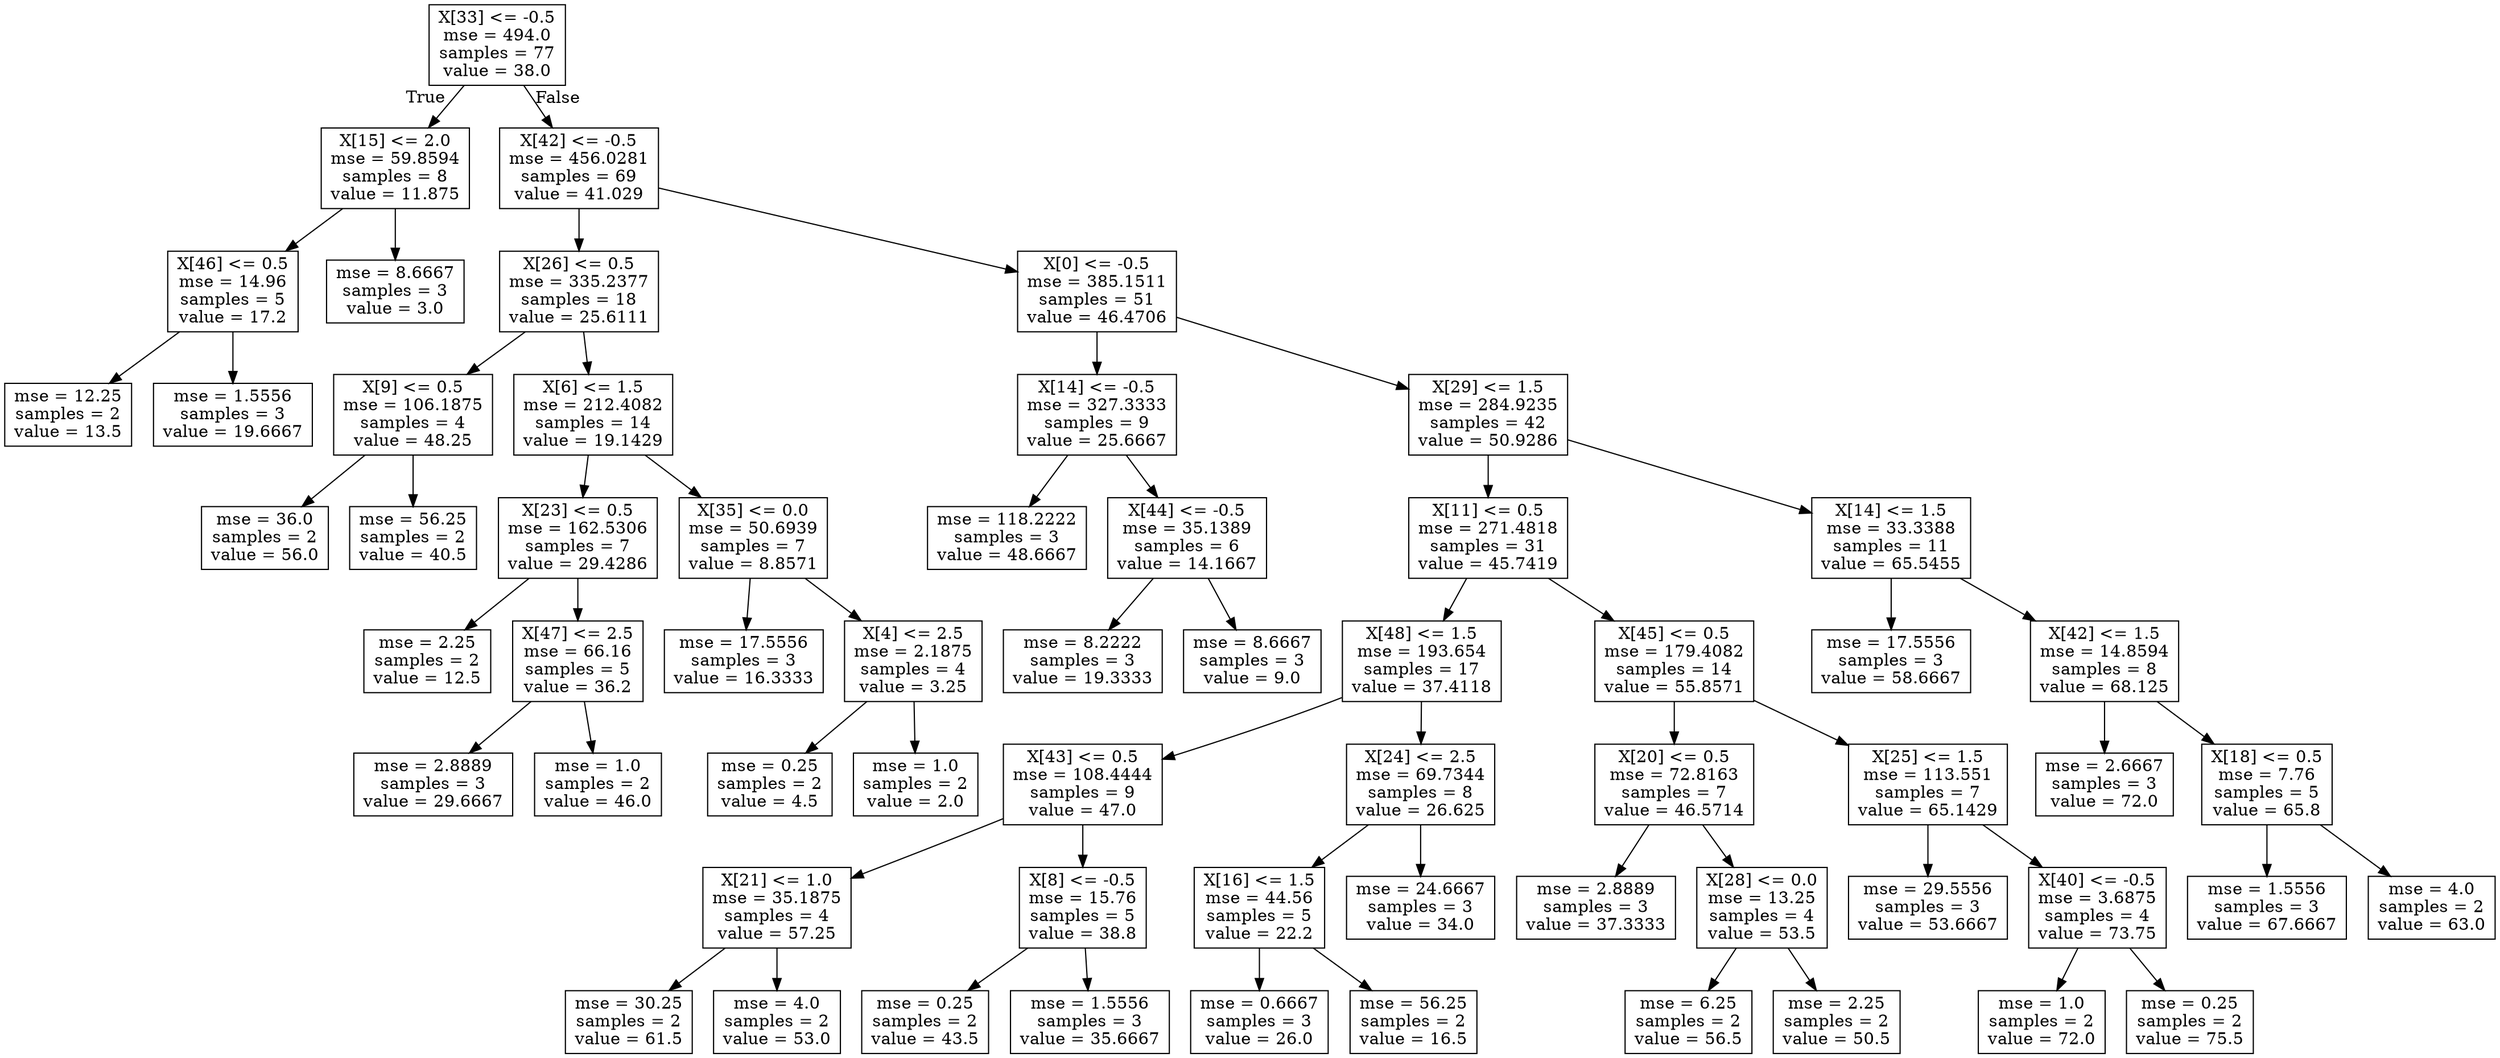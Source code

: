digraph Tree {
node [shape=box] ;
0 [label="X[33] <= -0.5\nmse = 494.0\nsamples = 77\nvalue = 38.0"] ;
1 [label="X[15] <= 2.0\nmse = 59.8594\nsamples = 8\nvalue = 11.875"] ;
0 -> 1 [labeldistance=2.5, labelangle=45, headlabel="True"] ;
2 [label="X[46] <= 0.5\nmse = 14.96\nsamples = 5\nvalue = 17.2"] ;
1 -> 2 ;
3 [label="mse = 12.25\nsamples = 2\nvalue = 13.5"] ;
2 -> 3 ;
4 [label="mse = 1.5556\nsamples = 3\nvalue = 19.6667"] ;
2 -> 4 ;
5 [label="mse = 8.6667\nsamples = 3\nvalue = 3.0"] ;
1 -> 5 ;
6 [label="X[42] <= -0.5\nmse = 456.0281\nsamples = 69\nvalue = 41.029"] ;
0 -> 6 [labeldistance=2.5, labelangle=-45, headlabel="False"] ;
7 [label="X[26] <= 0.5\nmse = 335.2377\nsamples = 18\nvalue = 25.6111"] ;
6 -> 7 ;
8 [label="X[9] <= 0.5\nmse = 106.1875\nsamples = 4\nvalue = 48.25"] ;
7 -> 8 ;
9 [label="mse = 36.0\nsamples = 2\nvalue = 56.0"] ;
8 -> 9 ;
10 [label="mse = 56.25\nsamples = 2\nvalue = 40.5"] ;
8 -> 10 ;
11 [label="X[6] <= 1.5\nmse = 212.4082\nsamples = 14\nvalue = 19.1429"] ;
7 -> 11 ;
12 [label="X[23] <= 0.5\nmse = 162.5306\nsamples = 7\nvalue = 29.4286"] ;
11 -> 12 ;
13 [label="mse = 2.25\nsamples = 2\nvalue = 12.5"] ;
12 -> 13 ;
14 [label="X[47] <= 2.5\nmse = 66.16\nsamples = 5\nvalue = 36.2"] ;
12 -> 14 ;
15 [label="mse = 2.8889\nsamples = 3\nvalue = 29.6667"] ;
14 -> 15 ;
16 [label="mse = 1.0\nsamples = 2\nvalue = 46.0"] ;
14 -> 16 ;
17 [label="X[35] <= 0.0\nmse = 50.6939\nsamples = 7\nvalue = 8.8571"] ;
11 -> 17 ;
18 [label="mse = 17.5556\nsamples = 3\nvalue = 16.3333"] ;
17 -> 18 ;
19 [label="X[4] <= 2.5\nmse = 2.1875\nsamples = 4\nvalue = 3.25"] ;
17 -> 19 ;
20 [label="mse = 0.25\nsamples = 2\nvalue = 4.5"] ;
19 -> 20 ;
21 [label="mse = 1.0\nsamples = 2\nvalue = 2.0"] ;
19 -> 21 ;
22 [label="X[0] <= -0.5\nmse = 385.1511\nsamples = 51\nvalue = 46.4706"] ;
6 -> 22 ;
23 [label="X[14] <= -0.5\nmse = 327.3333\nsamples = 9\nvalue = 25.6667"] ;
22 -> 23 ;
24 [label="mse = 118.2222\nsamples = 3\nvalue = 48.6667"] ;
23 -> 24 ;
25 [label="X[44] <= -0.5\nmse = 35.1389\nsamples = 6\nvalue = 14.1667"] ;
23 -> 25 ;
26 [label="mse = 8.2222\nsamples = 3\nvalue = 19.3333"] ;
25 -> 26 ;
27 [label="mse = 8.6667\nsamples = 3\nvalue = 9.0"] ;
25 -> 27 ;
28 [label="X[29] <= 1.5\nmse = 284.9235\nsamples = 42\nvalue = 50.9286"] ;
22 -> 28 ;
29 [label="X[11] <= 0.5\nmse = 271.4818\nsamples = 31\nvalue = 45.7419"] ;
28 -> 29 ;
30 [label="X[48] <= 1.5\nmse = 193.654\nsamples = 17\nvalue = 37.4118"] ;
29 -> 30 ;
31 [label="X[43] <= 0.5\nmse = 108.4444\nsamples = 9\nvalue = 47.0"] ;
30 -> 31 ;
32 [label="X[21] <= 1.0\nmse = 35.1875\nsamples = 4\nvalue = 57.25"] ;
31 -> 32 ;
33 [label="mse = 30.25\nsamples = 2\nvalue = 61.5"] ;
32 -> 33 ;
34 [label="mse = 4.0\nsamples = 2\nvalue = 53.0"] ;
32 -> 34 ;
35 [label="X[8] <= -0.5\nmse = 15.76\nsamples = 5\nvalue = 38.8"] ;
31 -> 35 ;
36 [label="mse = 0.25\nsamples = 2\nvalue = 43.5"] ;
35 -> 36 ;
37 [label="mse = 1.5556\nsamples = 3\nvalue = 35.6667"] ;
35 -> 37 ;
38 [label="X[24] <= 2.5\nmse = 69.7344\nsamples = 8\nvalue = 26.625"] ;
30 -> 38 ;
39 [label="X[16] <= 1.5\nmse = 44.56\nsamples = 5\nvalue = 22.2"] ;
38 -> 39 ;
40 [label="mse = 0.6667\nsamples = 3\nvalue = 26.0"] ;
39 -> 40 ;
41 [label="mse = 56.25\nsamples = 2\nvalue = 16.5"] ;
39 -> 41 ;
42 [label="mse = 24.6667\nsamples = 3\nvalue = 34.0"] ;
38 -> 42 ;
43 [label="X[45] <= 0.5\nmse = 179.4082\nsamples = 14\nvalue = 55.8571"] ;
29 -> 43 ;
44 [label="X[20] <= 0.5\nmse = 72.8163\nsamples = 7\nvalue = 46.5714"] ;
43 -> 44 ;
45 [label="mse = 2.8889\nsamples = 3\nvalue = 37.3333"] ;
44 -> 45 ;
46 [label="X[28] <= 0.0\nmse = 13.25\nsamples = 4\nvalue = 53.5"] ;
44 -> 46 ;
47 [label="mse = 6.25\nsamples = 2\nvalue = 56.5"] ;
46 -> 47 ;
48 [label="mse = 2.25\nsamples = 2\nvalue = 50.5"] ;
46 -> 48 ;
49 [label="X[25] <= 1.5\nmse = 113.551\nsamples = 7\nvalue = 65.1429"] ;
43 -> 49 ;
50 [label="mse = 29.5556\nsamples = 3\nvalue = 53.6667"] ;
49 -> 50 ;
51 [label="X[40] <= -0.5\nmse = 3.6875\nsamples = 4\nvalue = 73.75"] ;
49 -> 51 ;
52 [label="mse = 1.0\nsamples = 2\nvalue = 72.0"] ;
51 -> 52 ;
53 [label="mse = 0.25\nsamples = 2\nvalue = 75.5"] ;
51 -> 53 ;
54 [label="X[14] <= 1.5\nmse = 33.3388\nsamples = 11\nvalue = 65.5455"] ;
28 -> 54 ;
55 [label="mse = 17.5556\nsamples = 3\nvalue = 58.6667"] ;
54 -> 55 ;
56 [label="X[42] <= 1.5\nmse = 14.8594\nsamples = 8\nvalue = 68.125"] ;
54 -> 56 ;
57 [label="mse = 2.6667\nsamples = 3\nvalue = 72.0"] ;
56 -> 57 ;
58 [label="X[18] <= 0.5\nmse = 7.76\nsamples = 5\nvalue = 65.8"] ;
56 -> 58 ;
59 [label="mse = 1.5556\nsamples = 3\nvalue = 67.6667"] ;
58 -> 59 ;
60 [label="mse = 4.0\nsamples = 2\nvalue = 63.0"] ;
58 -> 60 ;
}